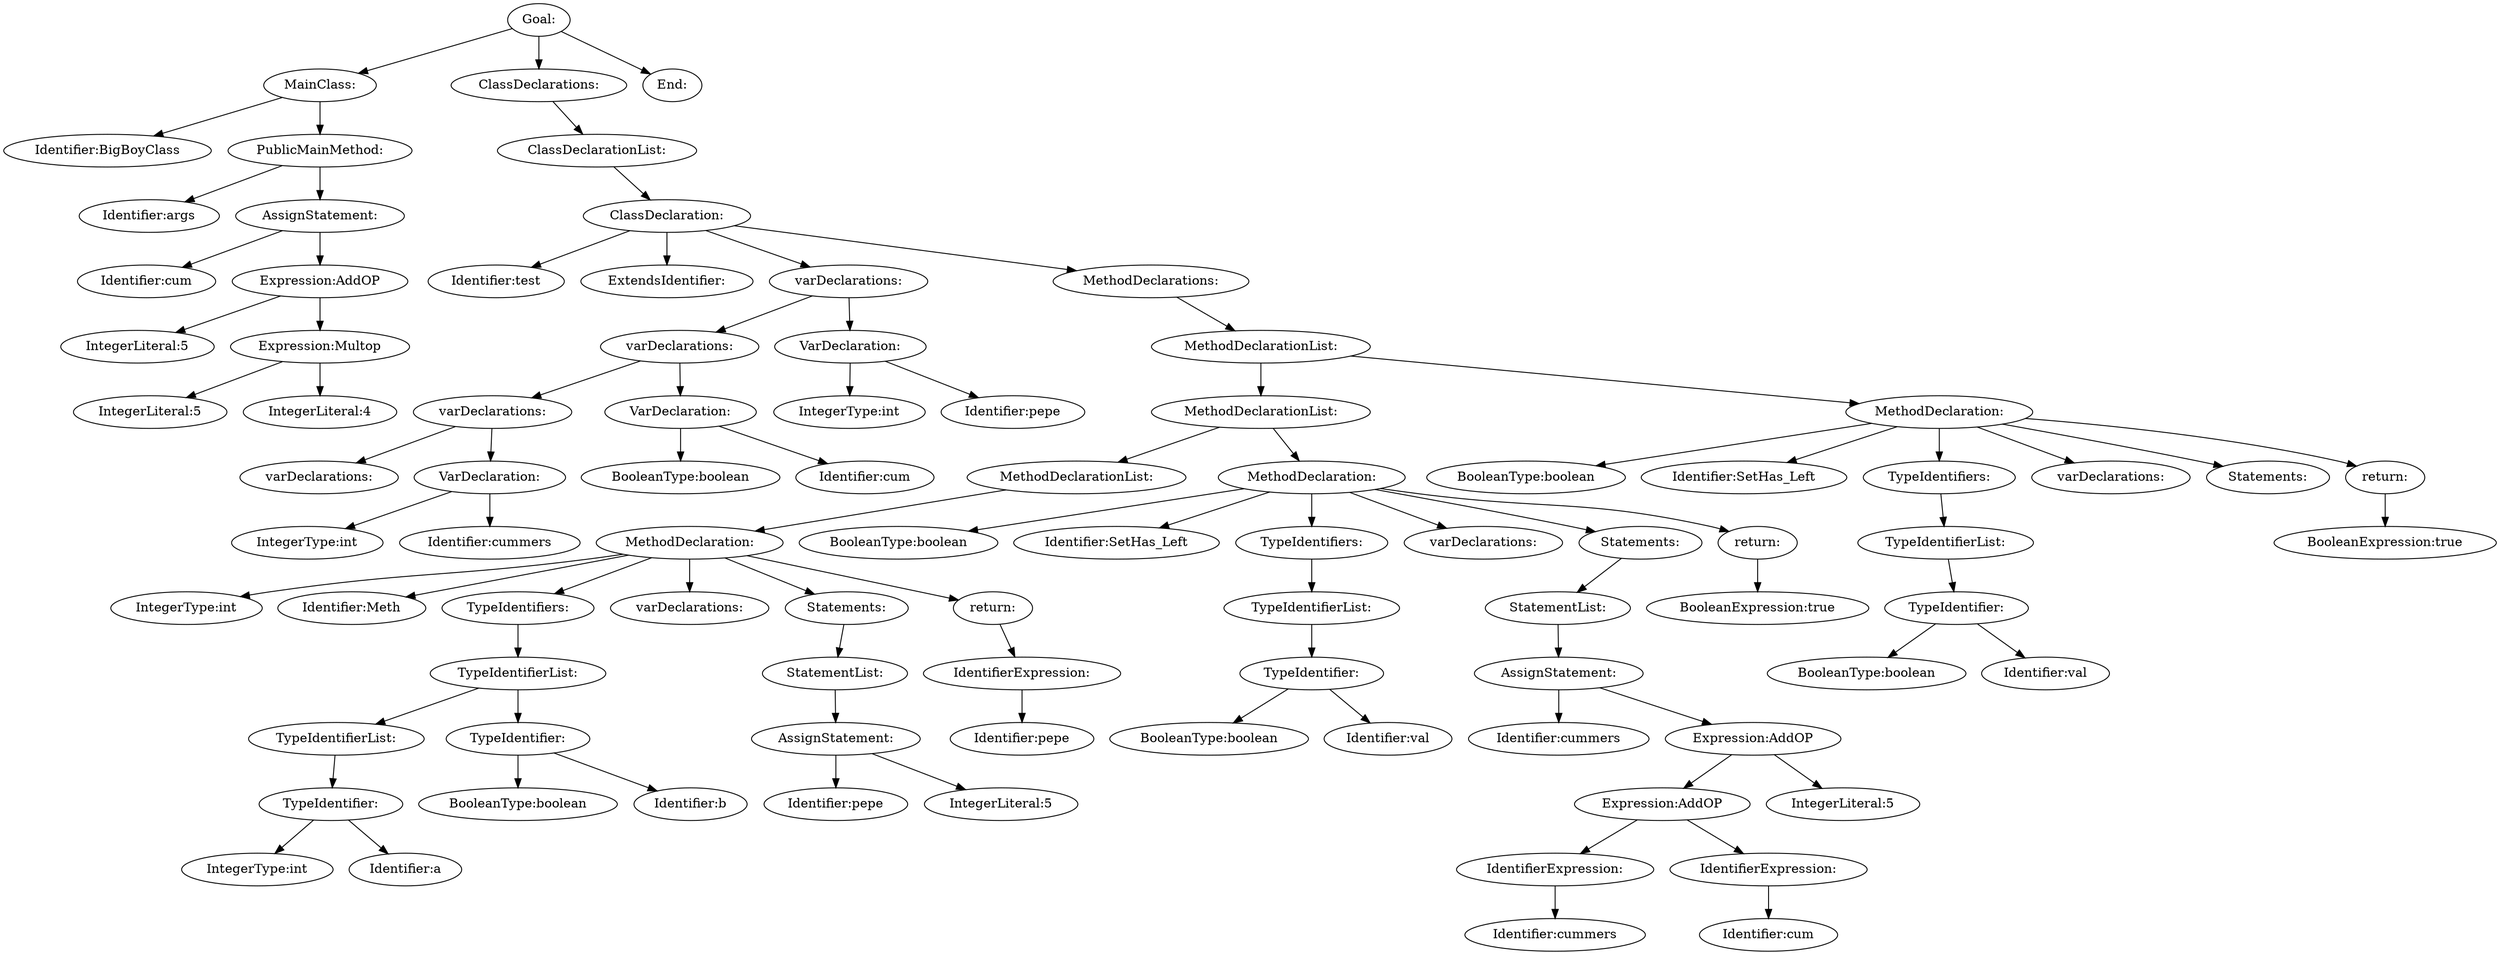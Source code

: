 digraph {
n0 [label="Goal:"];
n1 [label="MainClass:"];
n2 [label="Identifier:BigBoyClass"];
n1 -> n2
n3 [label="PublicMainMethod:"];
n4 [label="Identifier:args"];
n3 -> n4
n5 [label="AssignStatement:"];
n6 [label="Identifier:cum"];
n5 -> n6
n7 [label="Expression:AddOP"];
n8 [label="IntegerLiteral:5"];
n7 -> n8
n9 [label="Expression:Multop"];
n10 [label="IntegerLiteral:5"];
n9 -> n10
n11 [label="IntegerLiteral:4"];
n9 -> n11
n7 -> n9
n5 -> n7
n3 -> n5
n1 -> n3
n0 -> n1
n12 [label="ClassDeclarations:"];
n13 [label="ClassDeclarationList:"];
n14 [label="ClassDeclaration:"];
n15 [label="Identifier:test"];
n14 -> n15
n16 [label="ExtendsIdentifier:"];
n14 -> n16
n17 [label="varDeclarations:"];
n18 [label="varDeclarations:"];
n19 [label="varDeclarations:"];
n20 [label="varDeclarations:"];
n19 -> n20
n21 [label="VarDeclaration:"];
n22 [label="IntegerType:int"];
n21 -> n22
n23 [label="Identifier:cummers"];
n21 -> n23
n19 -> n21
n18 -> n19
n24 [label="VarDeclaration:"];
n25 [label="BooleanType:boolean"];
n24 -> n25
n26 [label="Identifier:cum"];
n24 -> n26
n18 -> n24
n17 -> n18
n27 [label="VarDeclaration:"];
n28 [label="IntegerType:int"];
n27 -> n28
n29 [label="Identifier:pepe"];
n27 -> n29
n17 -> n27
n14 -> n17
n30 [label="MethodDeclarations:"];
n31 [label="MethodDeclarationList:"];
n32 [label="MethodDeclarationList:"];
n33 [label="MethodDeclarationList:"];
n34 [label="MethodDeclaration:"];
n35 [label="IntegerType:int"];
n34 -> n35
n36 [label="Identifier:Meth"];
n34 -> n36
n37 [label="TypeIdentifiers:"];
n38 [label="TypeIdentifierList:"];
n39 [label="TypeIdentifierList:"];
n40 [label="TypeIdentifier:"];
n41 [label="IntegerType:int"];
n40 -> n41
n42 [label="Identifier:a"];
n40 -> n42
n39 -> n40
n38 -> n39
n43 [label="TypeIdentifier:"];
n44 [label="BooleanType:boolean"];
n43 -> n44
n45 [label="Identifier:b"];
n43 -> n45
n38 -> n43
n37 -> n38
n34 -> n37
n46 [label="varDeclarations:"];
n34 -> n46
n47 [label="Statements:"];
n48 [label="StatementList:"];
n49 [label="AssignStatement:"];
n50 [label="Identifier:pepe"];
n49 -> n50
n51 [label="IntegerLiteral:5"];
n49 -> n51
n48 -> n49
n47 -> n48
n34 -> n47
n52 [label="return:"];
n53 [label="IdentifierExpression:"];
n54 [label="Identifier:pepe"];
n53 -> n54
n52 -> n53
n34 -> n52
n33 -> n34
n32 -> n33
n55 [label="MethodDeclaration:"];
n56 [label="BooleanType:boolean"];
n55 -> n56
n57 [label="Identifier:SetHas_Left"];
n55 -> n57
n58 [label="TypeIdentifiers:"];
n59 [label="TypeIdentifierList:"];
n60 [label="TypeIdentifier:"];
n61 [label="BooleanType:boolean"];
n60 -> n61
n62 [label="Identifier:val"];
n60 -> n62
n59 -> n60
n58 -> n59
n55 -> n58
n63 [label="varDeclarations:"];
n55 -> n63
n64 [label="Statements:"];
n65 [label="StatementList:"];
n66 [label="AssignStatement:"];
n67 [label="Identifier:cummers"];
n66 -> n67
n68 [label="Expression:AddOP"];
n69 [label="Expression:AddOP"];
n70 [label="IdentifierExpression:"];
n71 [label="Identifier:cummers"];
n70 -> n71
n69 -> n70
n72 [label="IdentifierExpression:"];
n73 [label="Identifier:cum"];
n72 -> n73
n69 -> n72
n68 -> n69
n74 [label="IntegerLiteral:5"];
n68 -> n74
n66 -> n68
n65 -> n66
n64 -> n65
n55 -> n64
n75 [label="return:"];
n76 [label="BooleanExpression:true"];
n75 -> n76
n55 -> n75
n32 -> n55
n31 -> n32
n77 [label="MethodDeclaration:"];
n78 [label="BooleanType:boolean"];
n77 -> n78
n79 [label="Identifier:SetHas_Left"];
n77 -> n79
n80 [label="TypeIdentifiers:"];
n81 [label="TypeIdentifierList:"];
n82 [label="TypeIdentifier:"];
n83 [label="BooleanType:boolean"];
n82 -> n83
n84 [label="Identifier:val"];
n82 -> n84
n81 -> n82
n80 -> n81
n77 -> n80
n85 [label="varDeclarations:"];
n77 -> n85
n86 [label="Statements:"];
n77 -> n86
n87 [label="return:"];
n88 [label="BooleanExpression:true"];
n87 -> n88
n77 -> n87
n31 -> n77
n30 -> n31
n14 -> n30
n13 -> n14
n12 -> n13
n0 -> n12
n89 [label="End:"];
n0 -> n89
}
